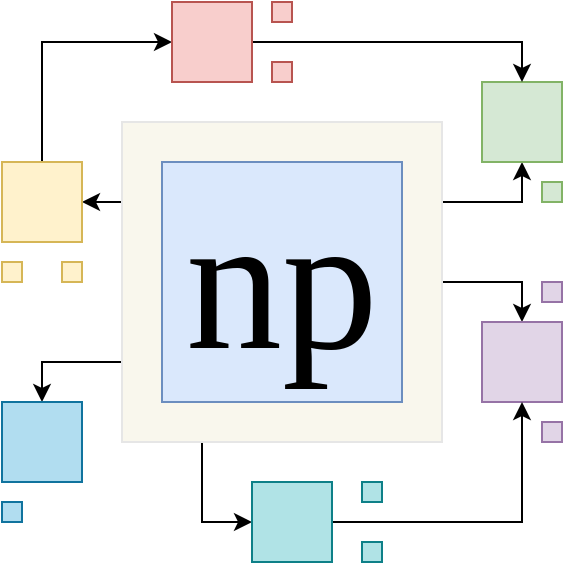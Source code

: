 <mxfile version="16.5.1" type="device"><diagram id="tOcoDC210vmLvVPvq7U5" name="Sketch"><mxGraphModel dx="1102" dy="865" grid="1" gridSize="10" guides="1" tooltips="1" connect="1" arrows="1" fold="1" page="1" pageScale="1" pageWidth="850" pageHeight="1100" math="0" shadow="0"><root><mxCell id="0"/><mxCell id="1" parent="0"/><mxCell id="Ij4A1OHJXWMdTIYtSpjV-10" style="edgeStyle=orthogonalEdgeStyle;rounded=0;orthogonalLoop=1;jettySize=auto;html=1;exitX=0.25;exitY=1;exitDx=0;exitDy=0;entryX=0;entryY=0.5;entryDx=0;entryDy=0;fontFamily=Lucida Console;fontSize=96;" parent="1" source="Ij4A1OHJXWMdTIYtSpjV-9" target="Ij4A1OHJXWMdTIYtSpjV-4" edge="1"><mxGeometry relative="1" as="geometry"/></mxCell><mxCell id="Ij4A1OHJXWMdTIYtSpjV-12" style="edgeStyle=orthogonalEdgeStyle;rounded=0;orthogonalLoop=1;jettySize=auto;html=1;exitX=1;exitY=0.5;exitDx=0;exitDy=0;entryX=0.5;entryY=0;entryDx=0;entryDy=0;fontFamily=Lucida Console;fontSize=96;" parent="1" source="Ij4A1OHJXWMdTIYtSpjV-9" target="Ij4A1OHJXWMdTIYtSpjV-3" edge="1"><mxGeometry relative="1" as="geometry"/></mxCell><mxCell id="Ij4A1OHJXWMdTIYtSpjV-15" style="edgeStyle=orthogonalEdgeStyle;rounded=0;orthogonalLoop=1;jettySize=auto;html=1;exitX=1;exitY=0.25;exitDx=0;exitDy=0;entryX=0.5;entryY=1;entryDx=0;entryDy=0;fontFamily=Lucida Console;fontSize=96;" parent="1" source="Ij4A1OHJXWMdTIYtSpjV-9" target="Ij4A1OHJXWMdTIYtSpjV-6" edge="1"><mxGeometry relative="1" as="geometry"/></mxCell><mxCell id="Ij4A1OHJXWMdTIYtSpjV-17" style="edgeStyle=orthogonalEdgeStyle;rounded=0;orthogonalLoop=1;jettySize=auto;html=1;exitX=0;exitY=0.25;exitDx=0;exitDy=0;entryX=1;entryY=0.5;entryDx=0;entryDy=0;fontFamily=Lucida Console;fontSize=96;" parent="1" source="Ij4A1OHJXWMdTIYtSpjV-9" target="Ij4A1OHJXWMdTIYtSpjV-2" edge="1"><mxGeometry relative="1" as="geometry"/></mxCell><mxCell id="Ij4A1OHJXWMdTIYtSpjV-18" style="edgeStyle=orthogonalEdgeStyle;rounded=0;orthogonalLoop=1;jettySize=auto;html=1;exitX=0;exitY=0.75;exitDx=0;exitDy=0;entryX=0.5;entryY=0;entryDx=0;entryDy=0;fontFamily=Lucida Console;fontSize=96;" parent="1" source="Ij4A1OHJXWMdTIYtSpjV-9" target="Ij4A1OHJXWMdTIYtSpjV-5" edge="1"><mxGeometry relative="1" as="geometry"/></mxCell><mxCell id="Ij4A1OHJXWMdTIYtSpjV-9" value="" style="rounded=0;whiteSpace=wrap;html=1;fillColor=#f9f7ed;strokeColor=#E6E6E6;" parent="1" vertex="1"><mxGeometry x="340" y="140" width="160" height="160" as="geometry"/></mxCell><mxCell id="Ij4A1OHJXWMdTIYtSpjV-1" value="" style="rounded=0;whiteSpace=wrap;html=1;fillColor=#dae8fc;strokeColor=#6c8ebf;" parent="1" vertex="1"><mxGeometry x="360" y="160" width="120" height="120" as="geometry"/></mxCell><mxCell id="Ij4A1OHJXWMdTIYtSpjV-16" style="edgeStyle=orthogonalEdgeStyle;rounded=0;orthogonalLoop=1;jettySize=auto;html=1;exitX=0.5;exitY=0;exitDx=0;exitDy=0;entryX=0;entryY=0.5;entryDx=0;entryDy=0;fontFamily=Lucida Console;fontSize=96;" parent="1" source="Ij4A1OHJXWMdTIYtSpjV-2" target="Ij4A1OHJXWMdTIYtSpjV-7" edge="1"><mxGeometry relative="1" as="geometry"/></mxCell><mxCell id="Ij4A1OHJXWMdTIYtSpjV-2" value="" style="rounded=0;whiteSpace=wrap;html=1;fillColor=#fff2cc;strokeColor=#d6b656;" parent="1" vertex="1"><mxGeometry x="280" y="160" width="40" height="40" as="geometry"/></mxCell><mxCell id="Ij4A1OHJXWMdTIYtSpjV-3" value="" style="rounded=0;whiteSpace=wrap;html=1;fillColor=#e1d5e7;strokeColor=#9673a6;" parent="1" vertex="1"><mxGeometry x="520" y="240" width="40" height="40" as="geometry"/></mxCell><mxCell id="Ij4A1OHJXWMdTIYtSpjV-11" style="edgeStyle=orthogonalEdgeStyle;rounded=0;orthogonalLoop=1;jettySize=auto;html=1;exitX=1;exitY=0.5;exitDx=0;exitDy=0;entryX=0.5;entryY=1;entryDx=0;entryDy=0;fontFamily=Lucida Console;fontSize=96;" parent="1" source="Ij4A1OHJXWMdTIYtSpjV-4" target="Ij4A1OHJXWMdTIYtSpjV-3" edge="1"><mxGeometry relative="1" as="geometry"/></mxCell><mxCell id="Ij4A1OHJXWMdTIYtSpjV-4" value="" style="rounded=0;whiteSpace=wrap;html=1;fillColor=#b0e3e6;strokeColor=#0e8088;" parent="1" vertex="1"><mxGeometry x="405" y="320" width="40" height="40" as="geometry"/></mxCell><mxCell id="Ij4A1OHJXWMdTIYtSpjV-5" value="" style="rounded=0;whiteSpace=wrap;html=1;fillColor=#b1ddf0;strokeColor=#10739e;" parent="1" vertex="1"><mxGeometry x="280" y="280" width="40" height="40" as="geometry"/></mxCell><mxCell id="Ij4A1OHJXWMdTIYtSpjV-6" value="" style="rounded=0;whiteSpace=wrap;html=1;fillColor=#d5e8d4;strokeColor=#82b366;" parent="1" vertex="1"><mxGeometry x="520" y="120" width="40" height="40" as="geometry"/></mxCell><mxCell id="Ij4A1OHJXWMdTIYtSpjV-14" style="edgeStyle=orthogonalEdgeStyle;rounded=0;orthogonalLoop=1;jettySize=auto;html=1;exitX=1;exitY=0.5;exitDx=0;exitDy=0;entryX=0.5;entryY=0;entryDx=0;entryDy=0;fontFamily=Lucida Console;fontSize=96;" parent="1" source="Ij4A1OHJXWMdTIYtSpjV-7" target="Ij4A1OHJXWMdTIYtSpjV-6" edge="1"><mxGeometry relative="1" as="geometry"/></mxCell><mxCell id="Ij4A1OHJXWMdTIYtSpjV-7" value="" style="rounded=0;whiteSpace=wrap;html=1;fillColor=#f8cecc;strokeColor=#b85450;" parent="1" vertex="1"><mxGeometry x="365" y="80" width="40" height="40" as="geometry"/></mxCell><mxCell id="Ij4A1OHJXWMdTIYtSpjV-8" value="np" style="text;html=1;strokeColor=none;fillColor=none;align=center;verticalAlign=middle;whiteSpace=wrap;rounded=0;fontFamily=Lucida Console;fontSize=96;" parent="1" vertex="1"><mxGeometry x="390" y="205" width="60" height="30" as="geometry"/></mxCell><mxCell id="Ij4A1OHJXWMdTIYtSpjV-20" value="" style="rounded=0;whiteSpace=wrap;html=1;fillColor=#f8cecc;strokeColor=#b85450;" parent="1" vertex="1"><mxGeometry x="415" y="80" width="10" height="10" as="geometry"/></mxCell><mxCell id="Ij4A1OHJXWMdTIYtSpjV-22" value="" style="rounded=0;whiteSpace=wrap;html=1;fillColor=#f8cecc;strokeColor=#b85450;" parent="1" vertex="1"><mxGeometry x="415" y="110" width="10" height="10" as="geometry"/></mxCell><mxCell id="Ij4A1OHJXWMdTIYtSpjV-23" value="" style="rounded=0;whiteSpace=wrap;html=1;fillColor=#d5e8d4;strokeColor=#82b366;" parent="1" vertex="1"><mxGeometry x="550" y="170" width="10" height="10" as="geometry"/></mxCell><mxCell id="Ij4A1OHJXWMdTIYtSpjV-24" value="" style="rounded=0;whiteSpace=wrap;html=1;fillColor=#e1d5e7;strokeColor=#9673a6;" parent="1" vertex="1"><mxGeometry x="550" y="220" width="10" height="10" as="geometry"/></mxCell><mxCell id="Ij4A1OHJXWMdTIYtSpjV-25" value="" style="rounded=0;whiteSpace=wrap;html=1;fillColor=#e1d5e7;strokeColor=#9673a6;" parent="1" vertex="1"><mxGeometry x="550" y="290" width="10" height="10" as="geometry"/></mxCell><mxCell id="Ij4A1OHJXWMdTIYtSpjV-26" value="" style="rounded=0;whiteSpace=wrap;html=1;fillColor=#b0e3e6;strokeColor=#0e8088;" parent="1" vertex="1"><mxGeometry x="460" y="350" width="10" height="10" as="geometry"/></mxCell><mxCell id="Ij4A1OHJXWMdTIYtSpjV-28" value="" style="rounded=0;whiteSpace=wrap;html=1;fillColor=#b0e3e6;strokeColor=#0e8088;" parent="1" vertex="1"><mxGeometry x="460" y="320" width="10" height="10" as="geometry"/></mxCell><mxCell id="Ij4A1OHJXWMdTIYtSpjV-29" value="" style="rounded=0;whiteSpace=wrap;html=1;fillColor=#b1ddf0;strokeColor=#10739e;" parent="1" vertex="1"><mxGeometry x="280" y="330" width="10" height="10" as="geometry"/></mxCell><mxCell id="Ij4A1OHJXWMdTIYtSpjV-30" value="" style="rounded=0;whiteSpace=wrap;html=1;fillColor=#fff2cc;strokeColor=#d6b656;" parent="1" vertex="1"><mxGeometry x="280" y="210" width="10" height="10" as="geometry"/></mxCell><mxCell id="Ij4A1OHJXWMdTIYtSpjV-31" value="" style="rounded=0;whiteSpace=wrap;html=1;fillColor=#fff2cc;strokeColor=#d6b656;" parent="1" vertex="1"><mxGeometry x="310" y="210" width="10" height="10" as="geometry"/></mxCell></root></mxGraphModel></diagram></mxfile>